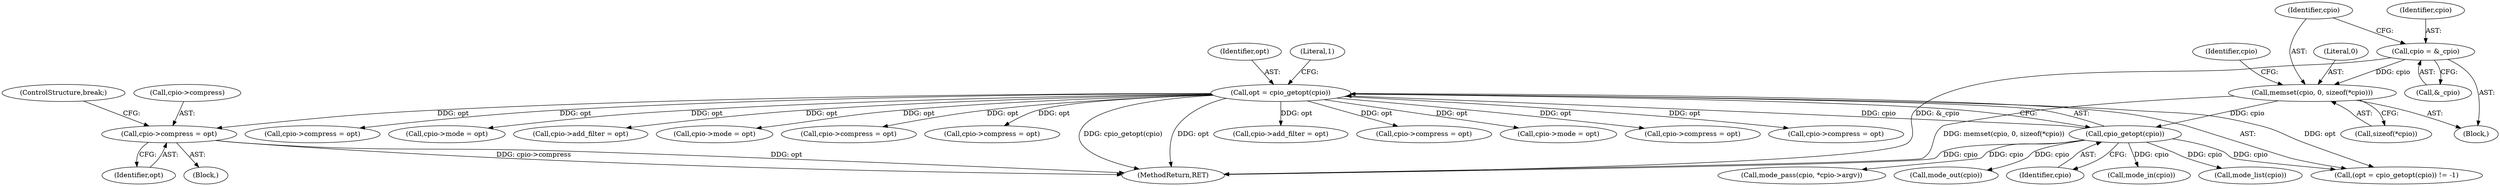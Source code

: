 digraph "0_libarchive_59357157706d47c365b2227739e17daba3607526@pointer" {
"1000766" [label="(Call,cpio->compress = opt)"];
"1000332" [label="(Call,opt = cpio_getopt(cpio))"];
"1000334" [label="(Call,cpio_getopt(cpio))"];
"1000167" [label="(Call,memset(cpio, 0, sizeof(*cpio)))"];
"1000163" [label="(Call,cpio = &_cpio)"];
"1000742" [label="(Call,cpio->add_filter = opt)"];
"1000169" [label="(Literal,0)"];
"1000163" [label="(Call,cpio = &_cpio)"];
"1000334" [label="(Call,cpio_getopt(cpio))"];
"1000770" [label="(Identifier,opt)"];
"1000175" [label="(Identifier,cpio)"];
"1000780" [label="(Call,cpio->compress = opt)"];
"1000333" [label="(Identifier,opt)"];
"1000766" [label="(Call,cpio->compress = opt)"];
"1000995" [label="(MethodReturn,RET)"];
"1000959" [label="(Call,mode_pass(cpio, *cpio->argv))"];
"1000508" [label="(Call,cpio->mode = opt)"];
"1000332" [label="(Call,opt = cpio_getopt(cpio))"];
"1000522" [label="(Call,cpio->compress = opt)"];
"1000771" [label="(ControlStructure,break;)"];
"1000563" [label="(Call,cpio->compress = opt)"];
"1000515" [label="(Call,cpio->compress = opt)"];
"1000890" [label="(Call,mode_out(cpio))"];
"1000936" [label="(Call,mode_in(cpio))"];
"1000155" [label="(Block,)"];
"1000165" [label="(Call,&_cpio)"];
"1000933" [label="(Call,mode_list(cpio))"];
"1000767" [label="(Call,cpio->compress)"];
"1000168" [label="(Identifier,cpio)"];
"1000633" [label="(Call,cpio->mode = opt)"];
"1000337" [label="(Literal,1)"];
"1000371" [label="(Call,cpio->add_filter = opt)"];
"1000335" [label="(Identifier,cpio)"];
"1000170" [label="(Call,sizeof(*cpio))"];
"1000613" [label="(Call,cpio->mode = opt)"];
"1000331" [label="(Call,(opt = cpio_getopt(cpio)) != -1)"];
"1000164" [label="(Identifier,cpio)"];
"1000773" [label="(Call,cpio->compress = opt)"];
"1000341" [label="(Block,)"];
"1000467" [label="(Call,cpio->compress = opt)"];
"1000167" [label="(Call,memset(cpio, 0, sizeof(*cpio)))"];
"1000766" -> "1000341"  [label="AST: "];
"1000766" -> "1000770"  [label="CFG: "];
"1000767" -> "1000766"  [label="AST: "];
"1000770" -> "1000766"  [label="AST: "];
"1000771" -> "1000766"  [label="CFG: "];
"1000766" -> "1000995"  [label="DDG: cpio->compress"];
"1000766" -> "1000995"  [label="DDG: opt"];
"1000332" -> "1000766"  [label="DDG: opt"];
"1000332" -> "1000331"  [label="AST: "];
"1000332" -> "1000334"  [label="CFG: "];
"1000333" -> "1000332"  [label="AST: "];
"1000334" -> "1000332"  [label="AST: "];
"1000337" -> "1000332"  [label="CFG: "];
"1000332" -> "1000995"  [label="DDG: cpio_getopt(cpio)"];
"1000332" -> "1000995"  [label="DDG: opt"];
"1000332" -> "1000331"  [label="DDG: opt"];
"1000334" -> "1000332"  [label="DDG: cpio"];
"1000332" -> "1000371"  [label="DDG: opt"];
"1000332" -> "1000467"  [label="DDG: opt"];
"1000332" -> "1000508"  [label="DDG: opt"];
"1000332" -> "1000515"  [label="DDG: opt"];
"1000332" -> "1000522"  [label="DDG: opt"];
"1000332" -> "1000563"  [label="DDG: opt"];
"1000332" -> "1000613"  [label="DDG: opt"];
"1000332" -> "1000633"  [label="DDG: opt"];
"1000332" -> "1000742"  [label="DDG: opt"];
"1000332" -> "1000773"  [label="DDG: opt"];
"1000332" -> "1000780"  [label="DDG: opt"];
"1000334" -> "1000335"  [label="CFG: "];
"1000335" -> "1000334"  [label="AST: "];
"1000334" -> "1000995"  [label="DDG: cpio"];
"1000334" -> "1000331"  [label="DDG: cpio"];
"1000167" -> "1000334"  [label="DDG: cpio"];
"1000334" -> "1000890"  [label="DDG: cpio"];
"1000334" -> "1000933"  [label="DDG: cpio"];
"1000334" -> "1000936"  [label="DDG: cpio"];
"1000334" -> "1000959"  [label="DDG: cpio"];
"1000167" -> "1000155"  [label="AST: "];
"1000167" -> "1000170"  [label="CFG: "];
"1000168" -> "1000167"  [label="AST: "];
"1000169" -> "1000167"  [label="AST: "];
"1000170" -> "1000167"  [label="AST: "];
"1000175" -> "1000167"  [label="CFG: "];
"1000167" -> "1000995"  [label="DDG: memset(cpio, 0, sizeof(*cpio))"];
"1000163" -> "1000167"  [label="DDG: cpio"];
"1000163" -> "1000155"  [label="AST: "];
"1000163" -> "1000165"  [label="CFG: "];
"1000164" -> "1000163"  [label="AST: "];
"1000165" -> "1000163"  [label="AST: "];
"1000168" -> "1000163"  [label="CFG: "];
"1000163" -> "1000995"  [label="DDG: &_cpio"];
}
